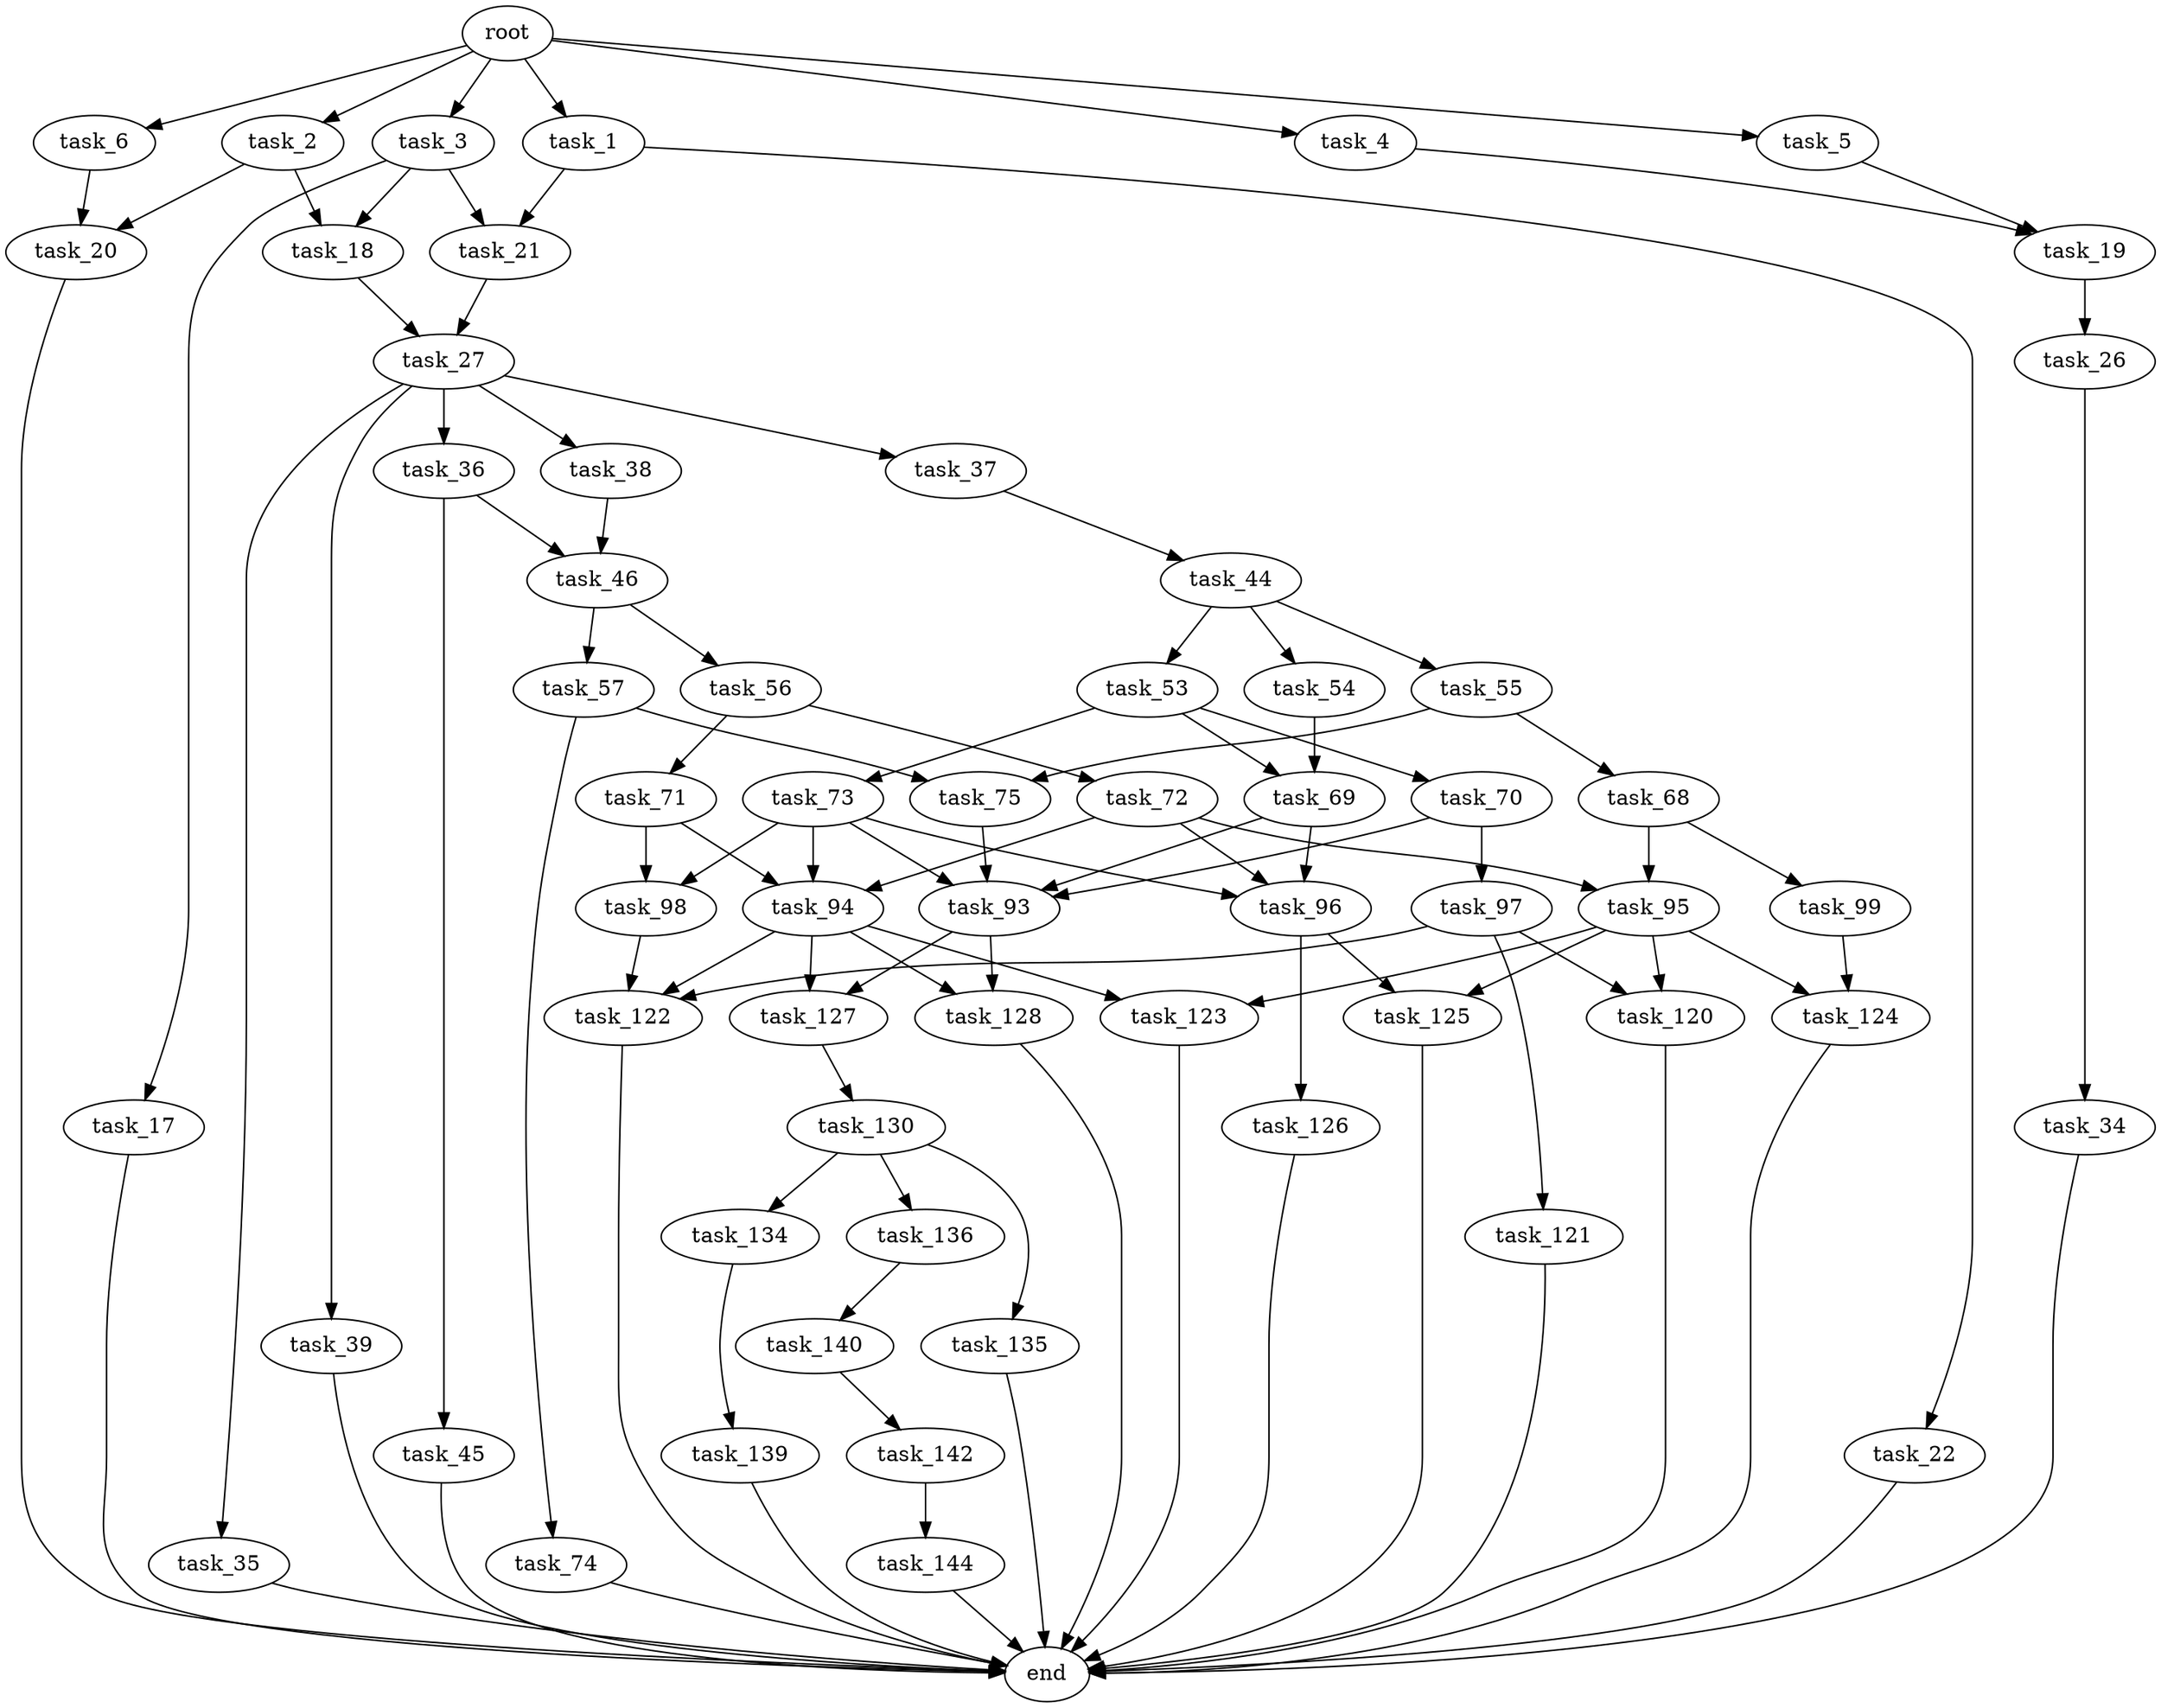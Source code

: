digraph G {
  root [size="0.000000"];
  task_1 [size="15433499228.000000"];
  task_2 [size="27695985232.000000"];
  task_3 [size="368293445632.000000"];
  task_4 [size="231928233984.000000"];
  task_5 [size="321566153513.000000"];
  task_6 [size="68719476736.000000"];
  task_17 [size="3786359593.000000"];
  task_18 [size="116154445418.000000"];
  task_19 [size="3138313214.000000"];
  task_20 [size="381175856160.000000"];
  task_21 [size="549755813888.000000"];
  task_22 [size="16946938755.000000"];
  task_26 [size="733711387332.000000"];
  task_27 [size="134217728000.000000"];
  task_34 [size="34144690420.000000"];
  task_35 [size="95922278858.000000"];
  task_36 [size="311244194934.000000"];
  task_37 [size="267875258522.000000"];
  task_38 [size="1719854265.000000"];
  task_39 [size="368293445632.000000"];
  task_44 [size="20912003037.000000"];
  task_45 [size="4791910102.000000"];
  task_46 [size="4427021783.000000"];
  task_53 [size="368293445632.000000"];
  task_54 [size="81348775774.000000"];
  task_55 [size="195402345838.000000"];
  task_56 [size="9941462725.000000"];
  task_57 [size="68719476736.000000"];
  task_68 [size="2119110052.000000"];
  task_69 [size="8589934592.000000"];
  task_70 [size="3832877229.000000"];
  task_71 [size="134217728000.000000"];
  task_72 [size="34923668327.000000"];
  task_73 [size="231928233984.000000"];
  task_74 [size="198136530493.000000"];
  task_75 [size="4584633912.000000"];
  task_93 [size="1073741824000.000000"];
  task_94 [size="680520293.000000"];
  task_95 [size="189289449369.000000"];
  task_96 [size="614905802822.000000"];
  task_97 [size="24999482754.000000"];
  task_98 [size="3911087546.000000"];
  task_99 [size="368293445632.000000"];
  task_120 [size="329936036033.000000"];
  task_121 [size="4195340097.000000"];
  task_122 [size="102576495244.000000"];
  task_123 [size="68719476736.000000"];
  task_124 [size="68719476736.000000"];
  task_125 [size="444569839458.000000"];
  task_126 [size="199637892232.000000"];
  task_127 [size="7902953190.000000"];
  task_128 [size="549755813888.000000"];
  task_130 [size="24588149700.000000"];
  task_134 [size="28567121801.000000"];
  task_135 [size="10317340947.000000"];
  task_136 [size="553314737281.000000"];
  task_139 [size="10350539391.000000"];
  task_140 [size="149935946344.000000"];
  task_142 [size="106227456452.000000"];
  task_144 [size="1718593343.000000"];
  end [size="0.000000"];

  root -> task_1 [size="1.000000"];
  root -> task_2 [size="1.000000"];
  root -> task_3 [size="1.000000"];
  root -> task_4 [size="1.000000"];
  root -> task_5 [size="1.000000"];
  root -> task_6 [size="1.000000"];
  task_1 -> task_21 [size="411041792.000000"];
  task_1 -> task_22 [size="411041792.000000"];
  task_2 -> task_18 [size="75497472.000000"];
  task_2 -> task_20 [size="75497472.000000"];
  task_3 -> task_17 [size="411041792.000000"];
  task_3 -> task_18 [size="411041792.000000"];
  task_3 -> task_21 [size="411041792.000000"];
  task_4 -> task_19 [size="301989888.000000"];
  task_5 -> task_19 [size="209715200.000000"];
  task_6 -> task_20 [size="134217728.000000"];
  task_17 -> end [size="1.000000"];
  task_18 -> task_27 [size="301989888.000000"];
  task_19 -> task_26 [size="75497472.000000"];
  task_20 -> end [size="1.000000"];
  task_21 -> task_27 [size="536870912.000000"];
  task_22 -> end [size="1.000000"];
  task_26 -> task_34 [size="536870912.000000"];
  task_27 -> task_35 [size="209715200.000000"];
  task_27 -> task_36 [size="209715200.000000"];
  task_27 -> task_37 [size="209715200.000000"];
  task_27 -> task_38 [size="209715200.000000"];
  task_27 -> task_39 [size="209715200.000000"];
  task_34 -> end [size="1.000000"];
  task_35 -> end [size="1.000000"];
  task_36 -> task_45 [size="411041792.000000"];
  task_36 -> task_46 [size="411041792.000000"];
  task_37 -> task_44 [size="301989888.000000"];
  task_38 -> task_46 [size="33554432.000000"];
  task_39 -> end [size="1.000000"];
  task_44 -> task_53 [size="679477248.000000"];
  task_44 -> task_54 [size="679477248.000000"];
  task_44 -> task_55 [size="679477248.000000"];
  task_45 -> end [size="1.000000"];
  task_46 -> task_56 [size="75497472.000000"];
  task_46 -> task_57 [size="75497472.000000"];
  task_53 -> task_69 [size="411041792.000000"];
  task_53 -> task_70 [size="411041792.000000"];
  task_53 -> task_73 [size="411041792.000000"];
  task_54 -> task_69 [size="75497472.000000"];
  task_55 -> task_68 [size="134217728.000000"];
  task_55 -> task_75 [size="134217728.000000"];
  task_56 -> task_71 [size="679477248.000000"];
  task_56 -> task_72 [size="679477248.000000"];
  task_57 -> task_74 [size="134217728.000000"];
  task_57 -> task_75 [size="134217728.000000"];
  task_68 -> task_95 [size="134217728.000000"];
  task_68 -> task_99 [size="134217728.000000"];
  task_69 -> task_93 [size="33554432.000000"];
  task_69 -> task_96 [size="33554432.000000"];
  task_70 -> task_93 [size="75497472.000000"];
  task_70 -> task_97 [size="75497472.000000"];
  task_71 -> task_94 [size="209715200.000000"];
  task_71 -> task_98 [size="209715200.000000"];
  task_72 -> task_94 [size="838860800.000000"];
  task_72 -> task_95 [size="838860800.000000"];
  task_72 -> task_96 [size="838860800.000000"];
  task_73 -> task_93 [size="301989888.000000"];
  task_73 -> task_94 [size="301989888.000000"];
  task_73 -> task_96 [size="301989888.000000"];
  task_73 -> task_98 [size="301989888.000000"];
  task_74 -> end [size="1.000000"];
  task_75 -> task_93 [size="75497472.000000"];
  task_93 -> task_127 [size="838860800.000000"];
  task_93 -> task_128 [size="838860800.000000"];
  task_94 -> task_122 [size="33554432.000000"];
  task_94 -> task_123 [size="33554432.000000"];
  task_94 -> task_127 [size="33554432.000000"];
  task_94 -> task_128 [size="33554432.000000"];
  task_95 -> task_120 [size="679477248.000000"];
  task_95 -> task_123 [size="679477248.000000"];
  task_95 -> task_124 [size="679477248.000000"];
  task_95 -> task_125 [size="679477248.000000"];
  task_96 -> task_125 [size="536870912.000000"];
  task_96 -> task_126 [size="536870912.000000"];
  task_97 -> task_120 [size="411041792.000000"];
  task_97 -> task_121 [size="411041792.000000"];
  task_97 -> task_122 [size="411041792.000000"];
  task_98 -> task_122 [size="75497472.000000"];
  task_99 -> task_124 [size="411041792.000000"];
  task_120 -> end [size="1.000000"];
  task_121 -> end [size="1.000000"];
  task_122 -> end [size="1.000000"];
  task_123 -> end [size="1.000000"];
  task_124 -> end [size="1.000000"];
  task_125 -> end [size="1.000000"];
  task_126 -> end [size="1.000000"];
  task_127 -> task_130 [size="209715200.000000"];
  task_128 -> end [size="1.000000"];
  task_130 -> task_134 [size="33554432.000000"];
  task_130 -> task_135 [size="33554432.000000"];
  task_130 -> task_136 [size="33554432.000000"];
  task_134 -> task_139 [size="33554432.000000"];
  task_135 -> end [size="1.000000"];
  task_136 -> task_140 [size="536870912.000000"];
  task_139 -> end [size="1.000000"];
  task_140 -> task_142 [size="134217728.000000"];
  task_142 -> task_144 [size="75497472.000000"];
  task_144 -> end [size="1.000000"];
}
